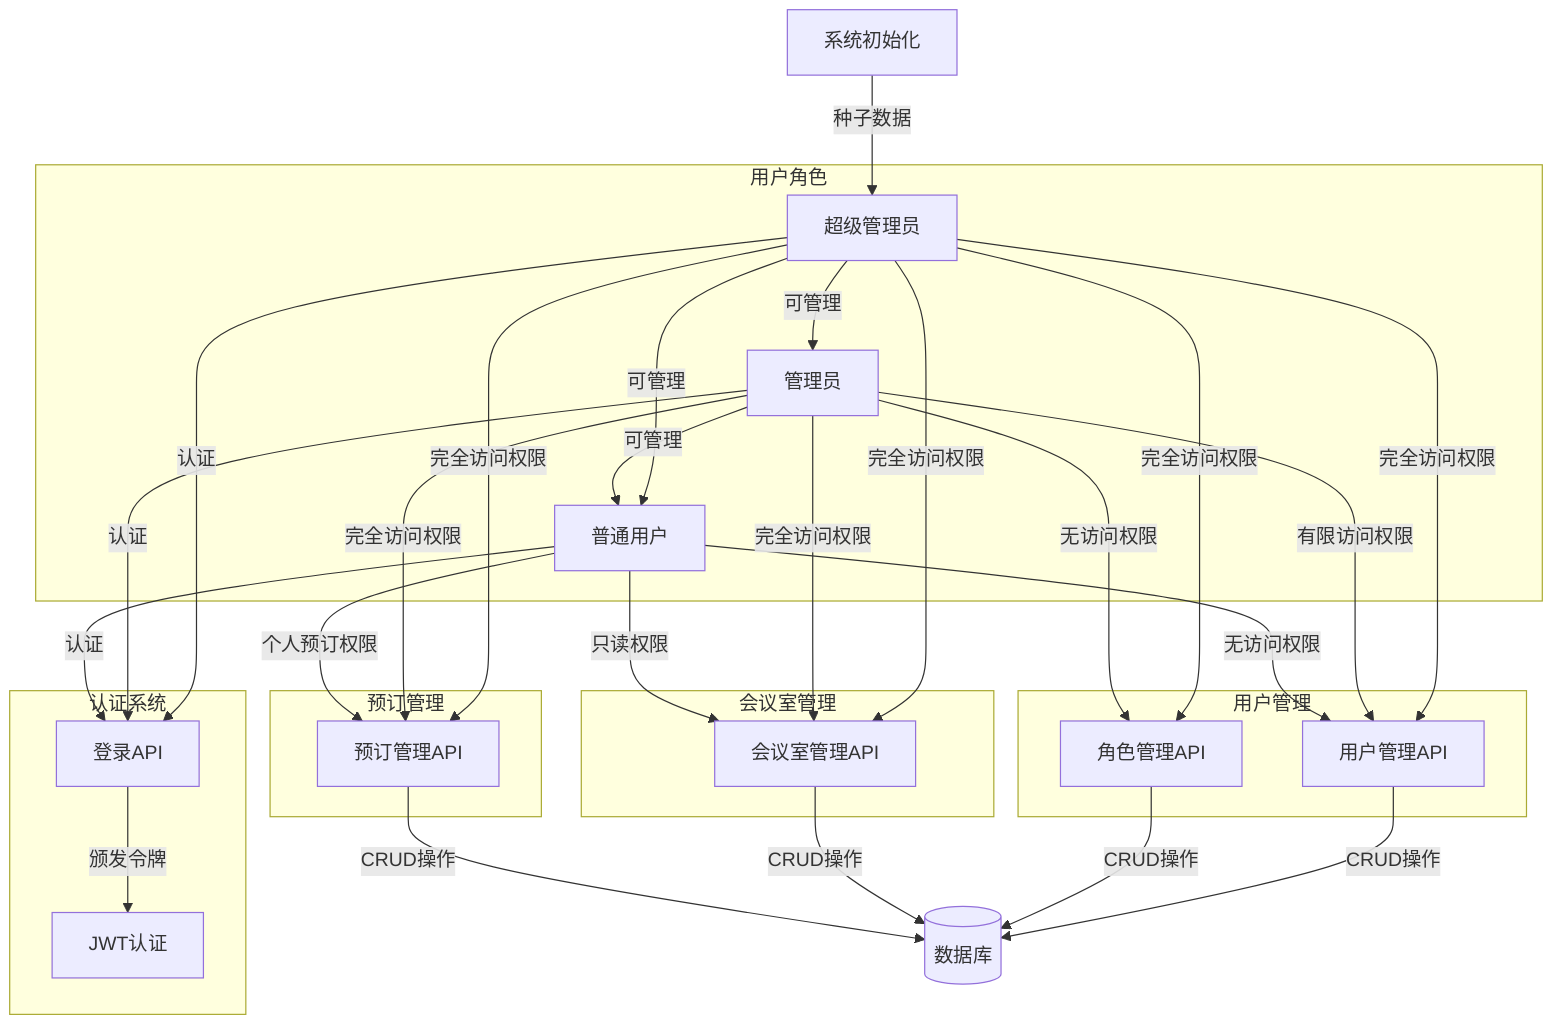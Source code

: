 flowchart TD
    subgraph 用户角色
        SU[超级管理员]
        A[管理员]
        E[普通用户]
    end

    subgraph 认证系统
        Login[登录API]
        Auth[JWT认证]
    end

    subgraph "用户管理"
        UM[用户管理API]
        RM[角色管理API]
    end

    subgraph "会议室管理"
        MRM[会议室管理API]
    end

    subgraph "预订管理"
        ResM[预订管理API]
    end

    %% 角色层级关系
    SU -->|可管理| A
    SU -->|可管理| E
    A -->|可管理| E

    %% 认证流程
    SU & A & E -->|认证| Login
    Login -->|颁发令牌| Auth

    %% 用户管理权限
    SU -->|完全访问权限| UM
    SU -->|完全访问权限| RM
    A -->|有限访问权限| UM
    E -->|无访问权限| UM
    A -->|无访问权限| RM

    %% 会议室管理
    SU & A -->|完全访问权限| MRM
    E -->|只读权限| MRM

    %% 预订管理
    SU & A -->|完全访问权限| ResM
    E -->|个人预订权限| ResM

    %% 数据库操作
    UM & RM & MRM & ResM -->|CRUD操作| DB[(数据库)]

    %% 系统初始化
    Init[系统初始化] -->|种子数据| SU
